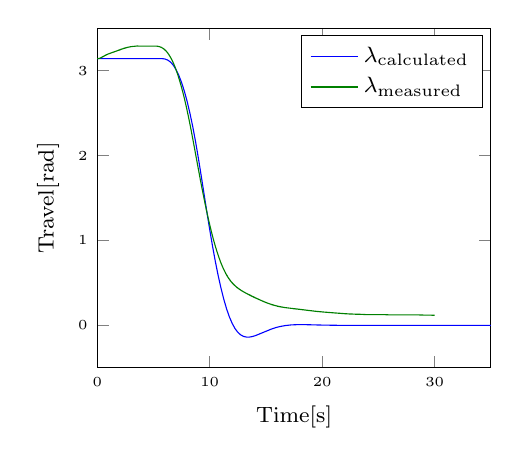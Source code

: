 % This file was created by matlab2tikz.
%
%The latest updates can be retrieved from
%  http://www.mathworks.com/matlabcentral/fileexchange/22022-matlab2tikz-matlab2tikz
%where you can also make suggestions and rate matlab2tikz.
%
\begin{tikzpicture}

\begin{axis}[%
width = 5cm,
at={(0.772in,0.516in)},
scale only axis,
xmin=0,
xmax=35,
xlabel={\footnotesize{Time[s]}},
ymin=-0.5,
ymax=3.5,
ylabel={\footnotesize{Travel[rad]}},
axis background/.style={fill=white},
ticklabel style = {font=\tiny},
legend style={legend cell align=left, align=left, draw=black, font = \footnotesize}
]
\addplot [color=blue]
  table[row sep=crcr]{%
0	3.142\\
5.75	3.142\\
6	3.138\\
6.25	3.126\\
6.5	3.103\\
6.75	3.067\\
7	3.014\\
7.25	2.946\\
7.5	2.86\\
7.75	2.756\\
8	2.634\\
8.25	2.493\\
8.5	2.335\\
8.75	2.157\\
9	1.963\\
9.25	1.756\\
9.75	1.332\\
10	1.127\\
10.25	0.933\\
10.5	0.752\\
10.75	0.587\\
11	0.439\\
11.25	0.308\\
11.5	0.194\\
11.75	0.099\\
12	0.022\\
12.25	-0.038\\
12.5	-0.082\\
12.75	-0.112\\
13	-0.13\\
13.25	-0.138\\
13.5	-0.139\\
13.75	-0.133\\
14	-0.124\\
14.25	-0.111\\
15.5	-0.043\\
15.75	-0.032\\
16	-0.022\\
16.25	-0.014\\
16.75	-0.002\\
17.25	0.005\\
17.75	0.008\\
18.5	0.008\\
20	0.003\\
21.5	0.0\\
23.5	-0.0\\
33.25	0\\
35	0\\
};
\addlegendentry{$\lambda_{\text{calculated}}$}

\addplot [color=black!50!green]
  table[row sep=crcr]{%
0	3.142\\
0.122	3.142\\
0.126	3.143\\
0.176	3.144\\
0.18	3.145\\
0.214	3.145\\
0.218	3.146\\
0.25	3.147\\
0.254	3.148\\
0.278	3.148\\
0.282	3.149\\
0.3	3.15\\
0.304	3.151\\
0.328	3.152\\
0.332	3.152\\
0.35	3.153\\
0.354	3.154\\
0.366	3.155\\
0.37	3.155\\
0.374	3.155\\
0.378	3.155\\
0.382	3.156\\
0.404	3.157\\
0.41	3.158\\
0.434	3.159\\
0.438	3.16\\
0.452	3.161\\
0.456	3.162\\
0.478	3.162\\
0.482	3.163\\
0.496	3.164\\
0.5	3.165\\
0.512	3.165\\
0.516	3.166\\
0.538	3.167\\
0.544	3.168\\
0.568	3.169\\
0.572	3.17\\
0.586	3.171\\
0.59	3.172\\
0.606	3.172\\
0.61	3.173\\
0.63	3.174\\
0.634	3.175\\
0.648	3.175\\
0.652	3.176\\
0.67	3.177\\
0.674	3.178\\
0.692	3.178\\
0.696	3.179\\
0.714	3.18\\
0.718	3.181\\
0.74	3.181\\
0.744	3.182\\
0.76	3.183\\
0.764	3.184\\
0.786	3.185\\
0.79	3.185\\
0.808	3.186\\
0.812	3.187\\
0.832	3.188\\
0.836	3.188\\
0.856	3.189\\
0.86	3.19\\
0.886	3.191\\
0.89	3.191\\
0.912	3.192\\
0.916	3.193\\
0.938	3.194\\
0.942	3.195\\
0.964	3.195\\
0.968	3.196\\
0.996	3.197\\
1	3.198\\
1.024	3.198\\
1.028	3.199\\
1.052	3.2\\
1.056	3.201\\
1.084	3.201\\
1.088	3.202\\
1.112	3.203\\
1.116	3.204\\
1.144	3.204\\
1.148	3.205\\
1.176	3.206\\
1.18	3.207\\
1.208	3.208\\
1.212	3.208\\
1.24	3.209\\
1.244	3.21\\
1.274	3.211\\
1.278	3.211\\
1.306	3.212\\
1.31	3.213\\
1.34	3.214\\
1.344	3.214\\
1.372	3.215\\
1.376	3.216\\
1.406	3.217\\
1.41	3.218\\
1.438	3.218\\
1.442	3.219\\
1.472	3.22\\
1.476	3.221\\
1.504	3.221\\
1.508	3.222\\
1.538	3.223\\
1.542	3.224\\
1.568	3.224\\
1.572	3.225\\
1.602	3.226\\
1.606	3.227\\
1.632	3.227\\
1.636	3.228\\
1.668	3.229\\
1.672	3.23\\
1.696	3.231\\
1.7	3.231\\
1.732	3.232\\
1.736	3.233\\
1.76	3.234\\
1.764	3.234\\
1.792	3.235\\
1.796	3.236\\
1.822	3.237\\
1.826	3.237\\
1.856	3.238\\
1.86	3.239\\
1.886	3.24\\
1.89	3.241\\
1.916	3.241\\
1.92	3.242\\
1.948	3.243\\
1.952	3.244\\
1.98	3.244\\
1.984	3.245\\
2.012	3.246\\
2.016	3.247\\
2.044	3.247\\
2.048	3.248\\
2.076	3.249\\
2.08	3.25\\
2.108	3.251\\
2.112	3.251\\
2.142	3.252\\
2.146	3.253\\
2.174	3.254\\
2.178	3.254\\
2.208	3.255\\
2.212	3.256\\
2.24	3.257\\
2.244	3.257\\
2.28	3.258\\
2.284	3.259\\
2.314	3.26\\
2.318	3.26\\
2.348	3.261\\
2.352	3.262\\
2.384	3.263\\
2.388	3.264\\
2.426	3.264\\
2.43	3.265\\
2.46	3.266\\
2.464	3.267\\
2.504	3.267\\
2.508	3.268\\
2.546	3.269\\
2.55	3.27\\
2.59	3.27\\
2.594	3.271\\
2.636	3.272\\
2.64	3.273\\
2.682	3.274\\
2.686	3.274\\
2.73	3.275\\
2.734	3.276\\
2.786	3.277\\
2.79	3.277\\
2.842	3.278\\
2.846	3.279\\
2.904	3.28\\
2.908	3.28\\
2.964	3.281\\
2.968	3.282\\
3.038	3.283\\
3.042	3.283\\
3.114	3.284\\
3.118	3.285\\
3.216	3.286\\
3.22	3.287\\
3.328	3.287\\
3.332	3.288\\
3.534	3.289\\
3.538	3.29\\
5.318	3.289\\
5.322	3.288\\
5.398	3.287\\
5.402	3.287\\
5.452	3.286\\
5.456	3.285\\
5.498	3.284\\
5.502	3.283\\
5.538	3.283\\
5.542	3.282\\
5.572	3.281\\
5.576	3.28\\
5.604	3.28\\
5.608	3.279\\
5.632	3.278\\
5.636	3.277\\
5.66	3.277\\
5.664	3.276\\
5.688	3.275\\
5.692	3.274\\
5.708	3.274\\
5.712	3.273\\
5.734	3.272\\
5.738	3.271\\
5.752	3.27\\
5.756	3.27\\
5.776	3.269\\
5.78	3.268\\
5.794	3.267\\
5.798	3.267\\
5.812	3.266\\
5.816	3.265\\
5.832	3.264\\
5.836	3.264\\
5.85	3.263\\
5.854	3.262\\
5.866	3.261\\
5.87	3.26\\
5.882	3.26\\
5.886	3.259\\
5.898	3.258\\
5.902	3.257\\
5.914	3.257\\
5.918	3.256\\
5.93	3.255\\
5.934	3.254\\
5.944	3.254\\
5.948	3.253\\
5.958	3.252\\
5.962	3.251\\
5.972	3.251\\
5.976	3.25\\
5.986	3.249\\
5.992	3.247\\
6.004	3.247\\
6.008	3.246\\
6.016	3.245\\
6.02	3.244\\
6.03	3.244\\
6.036	3.242\\
6.048	3.241\\
6.052	3.241\\
6.06	3.24\\
6.066	3.238\\
6.076	3.237\\
6.08	3.237\\
6.088	3.236\\
6.094	3.234\\
6.104	3.234\\
6.108	3.233\\
6.116	3.232\\
6.122	3.231\\
6.132	3.23\\
6.138	3.228\\
6.146	3.227\\
6.15	3.227\\
6.158	3.226\\
6.164	3.224\\
6.172	3.224\\
6.178	3.222\\
6.188	3.221\\
6.194	3.22\\
6.202	3.219\\
6.208	3.218\\
6.216	3.217\\
6.222	3.215\\
6.23	3.214\\
6.236	3.213\\
6.244	3.212\\
6.25	3.211\\
6.256	3.21\\
6.262	3.208\\
6.27	3.208\\
6.276	3.206\\
6.282	3.205\\
6.288	3.204\\
6.294	3.203\\
6.3	3.201\\
6.308	3.201\\
6.314	3.199\\
6.32	3.198\\
6.326	3.197\\
6.332	3.196\\
6.338	3.195\\
6.344	3.194\\
6.35	3.192\\
6.356	3.191\\
6.362	3.19\\
6.368	3.189\\
6.376	3.187\\
6.382	3.186\\
6.388	3.185\\
6.394	3.184\\
6.402	3.181\\
6.408	3.181\\
6.414	3.179\\
6.42	3.178\\
6.428	3.176\\
6.434	3.175\\
6.442	3.173\\
6.448	3.172\\
6.456	3.17\\
6.462	3.169\\
6.47	3.167\\
6.476	3.166\\
6.484	3.164\\
6.49	3.163\\
6.5	3.16\\
6.506	3.159\\
6.514	3.157\\
6.52	3.156\\
6.53	3.153\\
6.536	3.152\\
6.546	3.149\\
6.552	3.148\\
6.562	3.145\\
6.566	3.145\\
6.574	3.142\\
6.58	3.142\\
6.59	3.139\\
6.594	3.138\\
6.602	3.135\\
6.606	3.135\\
6.616	3.132\\
6.622	3.131\\
6.632	3.128\\
6.636	3.127\\
6.646	3.124\\
6.65	3.123\\
6.66	3.12\\
6.664	3.119\\
6.674	3.116\\
6.678	3.116\\
6.688	3.112\\
6.692	3.112\\
6.702	3.109\\
6.706	3.108\\
6.718	3.104\\
6.722	3.103\\
6.734	3.099\\
6.738	3.099\\
6.752	3.094\\
6.756	3.093\\
6.77	3.089\\
6.774	3.088\\
6.788	3.083\\
6.792	3.083\\
6.808	3.077\\
6.812	3.076\\
6.83	3.07\\
6.834	3.069\\
6.852	3.063\\
6.856	3.063\\
6.878	3.055\\
6.882	3.054\\
6.908	3.045\\
6.912	3.044\\
6.948	3.031\\
6.952	3.03\\
6.996	3.014\\
7	3.014\\
7.204	2.935\\
7.21	2.931\\
7.248	2.916\\
7.254	2.913\\
7.28	2.902\\
7.286	2.899\\
7.312	2.888\\
7.318	2.885\\
7.336	2.878\\
7.342	2.875\\
7.36	2.867\\
7.366	2.864\\
7.38	2.858\\
7.386	2.855\\
7.402	2.848\\
7.408	2.845\\
7.42	2.839\\
7.426	2.836\\
7.438	2.831\\
7.444	2.828\\
7.454	2.823\\
7.46	2.82\\
7.47	2.816\\
7.476	2.813\\
7.486	2.808\\
7.492	2.805\\
7.5	2.801\\
7.506	2.798\\
7.514	2.794\\
7.52	2.791\\
7.528	2.787\\
7.534	2.784\\
7.542	2.78\\
7.548	2.777\\
7.556	2.773\\
7.564	2.769\\
7.574	2.764\\
7.58	2.761\\
7.586	2.758\\
7.594	2.753\\
7.604	2.749\\
7.61	2.746\\
7.616	2.743\\
7.624	2.738\\
7.632	2.734\\
7.638	2.731\\
7.644	2.728\\
7.652	2.724\\
7.66	2.72\\
7.668	2.715\\
7.676	2.711\\
7.684	2.707\\
7.69	2.704\\
7.698	2.699\\
7.706	2.695\\
7.714	2.691\\
7.72	2.688\\
7.728	2.683\\
7.734	2.68\\
7.742	2.675\\
7.748	2.672\\
7.756	2.668\\
7.762	2.665\\
7.77	2.66\\
7.776	2.657\\
7.784	2.652\\
7.79	2.649\\
7.8	2.643\\
7.806	2.64\\
7.816	2.634\\
7.822	2.631\\
7.83	2.626\\
7.836	2.623\\
7.846	2.617\\
7.852	2.614\\
7.862	2.608\\
7.866	2.605\\
7.874	2.601\\
7.878	2.599\\
7.888	2.592\\
7.894	2.589\\
7.904	2.583\\
7.91	2.58\\
7.922	2.572\\
7.928	2.569\\
7.94	2.562\\
7.946	2.559\\
7.958	2.551\\
7.964	2.548\\
7.978	2.539\\
7.984	2.536\\
7.998	2.526\\
8.004	2.523\\
8.018	2.514\\
8.022	2.512\\
8.032	2.506\\
8.036	2.503\\
8.05	2.494\\
8.054	2.492\\
8.066	2.484\\
8.07	2.482\\
8.084	2.473\\
8.09	2.47\\
8.106	2.459\\
8.11	2.457\\
8.126	2.446\\
8.132	2.443\\
8.152	2.429\\
8.158	2.426\\
8.176	2.414\\
8.18	2.411\\
8.198	2.399\\
8.202	2.397\\
8.22	2.385\\
8.224	2.382\\
8.242	2.37\\
8.246	2.368\\
8.266	2.354\\
8.27	2.352\\
8.292	2.336\\
8.296	2.334\\
8.318	2.319\\
8.322	2.316\\
8.348	2.298\\
8.352	2.296\\
8.376	2.279\\
8.38	2.276\\
8.408	2.256\\
8.412	2.254\\
8.438	2.236\\
8.442	2.233\\
8.478	2.207\\
8.482	2.205\\
8.512	2.184\\
8.516	2.181\\
8.554	2.154\\
8.558	2.151\\
8.596	2.124\\
8.6	2.121\\
8.644	2.089\\
8.648	2.087\\
8.69	2.056\\
8.694	2.054\\
8.738	2.022\\
8.742	2.019\\
8.786	1.987\\
8.79	1.985\\
8.838	1.95\\
8.842	1.947\\
8.884	1.917\\
8.888	1.914\\
8.932	1.882\\
8.936	1.88\\
8.976	1.851\\
8.98	1.848\\
9.018	1.821\\
9.022	1.819\\
9.056	1.794\\
9.06	1.792\\
9.098	1.764\\
9.102	1.762\\
9.134	1.739\\
9.138	1.736\\
9.168	1.715\\
9.172	1.713\\
9.2	1.693\\
9.204	1.69\\
9.232	1.671\\
9.236	1.668\\
9.262	1.65\\
9.266	1.647\\
9.29	1.631\\
9.294	1.628\\
9.318	1.611\\
9.322	1.609\\
9.344	1.594\\
9.348	1.592\\
9.368	1.578\\
9.372	1.575\\
9.392	1.562\\
9.396	1.559\\
9.416	1.545\\
9.42	1.543\\
9.438	1.531\\
9.442	1.529\\
9.462	1.515\\
9.466	1.513\\
9.482	1.502\\
9.486	1.499\\
9.502	1.489\\
9.506	1.486\\
9.524	1.474\\
9.53	1.471\\
9.55	1.457\\
9.556	1.454\\
9.572	1.443\\
9.576	1.441\\
9.592	1.43\\
9.596	1.428\\
9.61	1.419\\
9.616	1.416\\
9.632	1.405\\
9.636	1.403\\
9.65	1.394\\
9.654	1.391\\
9.666	1.384\\
9.67	1.381\\
9.682	1.374\\
9.686	1.371\\
9.698	1.364\\
9.704	1.361\\
9.718	1.351\\
9.722	1.349\\
9.732	1.343\\
9.736	1.341\\
9.748	1.333\\
9.752	1.331\\
9.762	1.325\\
9.766	1.322\\
9.778	1.315\\
9.784	1.312\\
9.796	1.304\\
9.8	1.302\\
9.81	1.295\\
9.814	1.293\\
9.824	1.287\\
9.83	1.284\\
9.842	1.276\\
9.848	1.273\\
9.86	1.266\\
9.866	1.262\\
9.876	1.256\\
9.882	1.253\\
9.894	1.246\\
9.9	1.243\\
9.91	1.236\\
9.916	1.233\\
9.926	1.227\\
9.932	1.224\\
9.942	1.218\\
9.948	1.215\\
9.958	1.209\\
9.964	1.206\\
9.972	1.201\\
9.978	1.198\\
9.988	1.192\\
9.994	1.189\\
10.004	1.183\\
10.012	1.179\\
10.022	1.173\\
10.03	1.169\\
10.04	1.163\\
10.048	1.159\\
10.056	1.154\\
10.062	1.151\\
10.07	1.147\\
10.076	1.144\\
10.084	1.139\\
10.09	1.136\\
10.098	1.131\\
10.104	1.128\\
10.112	1.124\\
10.12	1.12\\
10.128	1.115\\
10.134	1.112\\
10.142	1.108\\
10.15	1.104\\
10.158	1.099\\
10.166	1.095\\
10.174	1.091\\
10.182	1.087\\
10.19	1.082\\
10.198	1.078\\
10.204	1.075\\
10.21	1.072\\
10.218	1.068\\
10.228	1.063\\
10.236	1.058\\
10.246	1.054\\
10.254	1.049\\
10.266	1.044\\
10.274	1.039\\
10.284	1.035\\
10.29	1.032\\
10.298	1.028\\
10.306	1.023\\
10.318	1.018\\
10.324	1.015\\
10.332	1.011\\
10.338	1.008\\
10.348	1.003\\
10.354	1.0\\
10.364	0.996\\
10.372	0.991\\
10.388	0.984\\
10.394	0.981\\
10.404	0.976\\
10.41	0.973\\
10.42	0.969\\
10.426	0.966\\
10.44	0.96\\
10.446	0.956\\
10.46	0.95\\
10.466	0.947\\
10.478	0.942\\
10.484	0.939\\
10.502	0.931\\
10.508	0.928\\
10.526	0.92\\
10.532	0.917\\
10.55	0.91\\
10.556	0.907\\
10.58	0.897\\
10.586	0.894\\
10.618	0.881\\
10.624	0.877\\
10.654	0.865\\
10.658	0.864\\
10.684	0.853\\
10.69	0.85\\
10.932	0.758\\
10.936	0.757\\
10.972	0.744\\
10.976	0.743\\
11.004	0.733\\
11.008	0.732\\
11.032	0.724\\
11.036	0.723\\
11.06	0.715\\
11.064	0.714\\
11.08	0.709\\
11.084	0.708\\
11.104	0.701\\
11.108	0.7\\
11.124	0.695\\
11.128	0.694\\
11.146	0.688\\
11.15	0.687\\
11.164	0.683\\
11.168	0.682\\
11.18	0.678\\
11.184	0.677\\
11.196	0.673\\
11.2	0.673\\
11.214	0.668\\
11.218	0.667\\
11.232	0.663\\
11.236	0.662\\
11.246	0.659\\
11.25	0.658\\
11.262	0.654\\
11.266	0.653\\
11.276	0.65\\
11.28	0.65\\
11.29	0.647\\
11.294	0.646\\
11.304	0.643\\
11.308	0.642\\
11.316	0.64\\
11.32	0.639\\
11.33	0.636\\
11.334	0.635\\
11.342	0.633\\
11.346	0.632\\
11.356	0.629\\
11.36	0.628\\
11.368	0.626\\
11.372	0.625\\
11.38	0.623\\
11.384	0.622\\
11.392	0.62\\
11.396	0.619\\
11.404	0.617\\
11.408	0.616\\
11.414	0.614\\
11.418	0.614\\
11.426	0.611\\
11.43	0.611\\
11.438	0.608\\
11.444	0.607\\
11.454	0.604\\
11.46	0.604\\
11.47	0.601\\
11.476	0.6\\
11.484	0.597\\
11.488	0.597\\
11.496	0.594\\
11.502	0.594\\
11.51	0.591\\
11.516	0.591\\
11.526	0.588\\
11.532	0.587\\
11.54	0.584\\
11.546	0.584\\
11.554	0.581\\
11.56	0.581\\
11.568	0.578\\
11.574	0.578\\
11.582	0.575\\
11.588	0.574\\
11.596	0.572\\
11.602	0.571\\
11.61	0.569\\
11.616	0.568\\
11.624	0.566\\
11.632	0.565\\
11.64	0.563\\
11.646	0.562\\
11.654	0.56\\
11.66	0.559\\
11.666	0.558\\
11.672	0.557\\
11.678	0.555\\
11.684	0.555\\
11.69	0.553\\
11.694	0.552\\
11.698	0.551\\
11.704	0.551\\
11.712	0.548\\
11.72	0.548\\
11.726	0.546\\
11.732	0.545\\
11.74	0.543\\
11.748	0.542\\
11.754	0.541\\
11.76	0.54\\
11.766	0.538\\
11.774	0.538\\
11.782	0.535\\
11.79	0.535\\
11.796	0.533\\
11.802	0.532\\
11.808	0.531\\
11.816	0.53\\
11.822	0.528\\
11.83	0.528\\
11.838	0.525\\
11.846	0.525\\
11.852	0.523\\
11.86	0.522\\
11.866	0.521\\
11.874	0.52\\
11.88	0.518\\
11.888	0.518\\
11.894	0.516\\
11.902	0.515\\
11.908	0.514\\
11.916	0.513\\
11.922	0.512\\
11.93	0.511\\
11.936	0.509\\
11.946	0.509\\
11.952	0.507\\
11.96	0.506\\
11.966	0.505\\
11.974	0.504\\
11.98	0.502\\
11.99	0.502\\
11.996	0.5\\
12.004	0.499\\
12.008	0.499\\
12.016	0.498\\
12.022	0.496\\
12.032	0.495\\
12.038	0.494\\
12.048	0.493\\
12.054	0.492\\
12.064	0.491\\
12.07	0.489\\
12.08	0.489\\
12.084	0.488\\
12.09	0.487\\
12.094	0.486\\
12.102	0.486\\
12.106	0.485\\
12.114	0.484\\
12.118	0.483\\
12.124	0.482\\
12.128	0.482\\
12.136	0.481\\
12.14	0.48\\
12.148	0.479\\
12.152	0.479\\
12.16	0.478\\
12.164	0.477\\
12.172	0.476\\
12.176	0.476\\
12.184	0.475\\
12.188	0.474\\
12.194	0.473\\
12.198	0.472\\
12.208	0.472\\
12.212	0.471\\
12.22	0.47\\
12.224	0.469\\
12.232	0.469\\
12.236	0.468\\
12.246	0.467\\
12.252	0.466\\
12.264	0.465\\
12.268	0.464\\
12.278	0.463\\
12.284	0.462\\
12.296	0.461\\
12.3	0.46\\
12.31	0.459\\
12.314	0.459\\
12.322	0.458\\
12.326	0.457\\
12.336	0.456\\
12.34	0.456\\
12.35	0.455\\
12.354	0.454\\
12.364	0.453\\
12.368	0.453\\
12.378	0.452\\
12.382	0.451\\
12.392	0.45\\
12.396	0.449\\
12.406	0.449\\
12.41	0.448\\
12.42	0.447\\
12.424	0.446\\
12.436	0.446\\
12.44	0.445\\
12.45	0.444\\
12.454	0.443\\
12.464	0.443\\
12.468	0.442\\
12.48	0.441\\
12.484	0.44\\
12.494	0.439\\
12.498	0.439\\
12.51	0.438\\
12.514	0.437\\
12.524	0.436\\
12.528	0.436\\
12.54	0.435\\
12.544	0.434\\
12.556	0.433\\
12.56	0.433\\
12.572	0.432\\
12.576	0.431\\
12.588	0.43\\
12.592	0.43\\
12.604	0.429\\
12.608	0.428\\
12.622	0.427\\
12.626	0.426\\
12.638	0.426\\
12.642	0.425\\
12.656	0.424\\
12.66	0.423\\
12.672	0.423\\
12.676	0.422\\
12.688	0.421\\
12.692	0.42\\
12.706	0.42\\
12.71	0.419\\
12.724	0.418\\
12.728	0.417\\
12.742	0.416\\
12.746	0.416\\
12.76	0.415\\
12.764	0.414\\
12.776	0.413\\
12.78	0.413\\
12.796	0.412\\
12.8	0.411\\
12.816	0.41\\
12.82	0.41\\
12.832	0.409\\
12.836	0.408\\
12.852	0.407\\
12.856	0.407\\
12.872	0.406\\
12.876	0.405\\
12.89	0.404\\
12.894	0.403\\
12.908	0.403\\
12.912	0.402\\
12.93	0.401\\
12.934	0.4\\
12.948	0.4\\
12.952	0.399\\
12.968	0.398\\
12.972	0.397\\
12.988	0.397\\
12.992	0.396\\
13.008	0.395\\
13.012	0.394\\
13.03	0.393\\
13.034	0.393\\
13.048	0.392\\
13.052	0.391\\
13.07	0.39\\
13.074	0.39\\
13.09	0.389\\
13.094	0.388\\
13.112	0.387\\
13.116	0.387\\
13.132	0.386\\
13.136	0.385\\
13.154	0.384\\
13.158	0.383\\
13.174	0.383\\
13.178	0.382\\
13.198	0.381\\
13.202	0.38\\
13.216	0.38\\
13.22	0.379\\
13.24	0.378\\
13.244	0.377\\
13.26	0.377\\
13.264	0.376\\
13.284	0.375\\
13.288	0.374\\
13.302	0.374\\
13.306	0.373\\
13.326	0.372\\
13.33	0.371\\
13.346	0.37\\
13.35	0.37\\
13.37	0.369\\
13.374	0.368\\
13.394	0.367\\
13.398	0.367\\
13.414	0.366\\
13.418	0.365\\
13.44	0.364\\
13.444	0.364\\
13.46	0.363\\
13.464	0.362\\
13.484	0.361\\
13.488	0.36\\
13.508	0.36\\
13.512	0.359\\
13.528	0.358\\
13.532	0.357\\
13.554	0.357\\
13.558	0.356\\
13.576	0.355\\
13.58	0.354\\
13.6	0.354\\
13.604	0.353\\
13.624	0.352\\
13.628	0.351\\
13.646	0.351\\
13.65	0.35\\
13.67	0.349\\
13.674	0.348\\
13.694	0.347\\
13.698	0.347\\
13.716	0.346\\
13.72	0.345\\
13.742	0.344\\
13.746	0.344\\
13.764	0.343\\
13.768	0.342\\
13.788	0.341\\
13.792	0.341\\
13.814	0.34\\
13.818	0.339\\
13.834	0.338\\
13.838	0.337\\
13.86	0.337\\
13.864	0.336\\
13.886	0.335\\
13.89	0.334\\
13.908	0.334\\
13.912	0.333\\
13.932	0.332\\
13.936	0.331\\
13.96	0.331\\
13.964	0.33\\
13.984	0.329\\
13.988	0.328\\
14.006	0.328\\
14.01	0.327\\
14.032	0.326\\
14.036	0.325\\
14.058	0.324\\
14.062	0.324\\
14.08	0.323\\
14.084	0.322\\
14.106	0.321\\
14.11	0.321\\
14.132	0.32\\
14.136	0.319\\
14.158	0.318\\
14.162	0.318\\
14.18	0.317\\
14.184	0.316\\
14.206	0.315\\
14.21	0.314\\
14.232	0.314\\
14.236	0.313\\
14.26	0.312\\
14.264	0.311\\
14.282	0.311\\
14.286	0.31\\
14.308	0.309\\
14.312	0.308\\
14.334	0.308\\
14.338	0.307\\
14.36	0.306\\
14.364	0.305\\
14.386	0.304\\
14.39	0.304\\
14.41	0.303\\
14.414	0.302\\
14.436	0.301\\
14.44	0.301\\
14.462	0.3\\
14.466	0.299\\
14.49	0.298\\
14.494	0.298\\
14.512	0.297\\
14.516	0.296\\
14.538	0.295\\
14.542	0.295\\
14.566	0.294\\
14.57	0.293\\
14.592	0.292\\
14.596	0.291\\
14.618	0.291\\
14.622	0.29\\
14.642	0.289\\
14.646	0.288\\
14.668	0.288\\
14.672	0.287\\
14.696	0.286\\
14.7	0.285\\
14.724	0.285\\
14.728	0.284\\
14.75	0.283\\
14.754	0.282\\
14.776	0.281\\
14.78	0.281\\
14.802	0.28\\
14.806	0.279\\
14.832	0.278\\
14.836	0.278\\
14.86	0.277\\
14.864	0.276\\
14.888	0.275\\
14.892	0.275\\
14.916	0.274\\
14.92	0.273\\
14.946	0.272\\
14.95	0.272\\
14.974	0.271\\
14.978	0.27\\
15.004	0.269\\
15.008	0.268\\
15.034	0.268\\
15.038	0.267\\
15.062	0.266\\
15.066	0.265\\
15.092	0.265\\
15.096	0.264\\
15.122	0.263\\
15.126	0.262\\
15.154	0.262\\
15.158	0.261\\
15.184	0.26\\
15.188	0.259\\
15.214	0.258\\
15.218	0.258\\
15.244	0.257\\
15.248	0.256\\
15.278	0.255\\
15.282	0.255\\
15.312	0.254\\
15.316	0.253\\
15.344	0.252\\
15.348	0.252\\
15.376	0.251\\
15.38	0.25\\
15.412	0.249\\
15.416	0.249\\
15.446	0.248\\
15.45	0.247\\
15.478	0.246\\
15.482	0.245\\
15.518	0.245\\
15.522	0.244\\
15.552	0.243\\
15.556	0.242\\
15.592	0.242\\
15.596	0.241\\
15.634	0.24\\
15.638	0.239\\
15.67	0.239\\
15.674	0.238\\
15.71	0.237\\
15.714	0.236\\
15.752	0.235\\
15.756	0.235\\
15.796	0.234\\
15.8	0.233\\
15.84	0.232\\
15.844	0.232\\
15.884	0.231\\
15.888	0.23\\
15.934	0.229\\
15.938	0.229\\
15.982	0.228\\
15.986	0.227\\
16.028	0.226\\
16.032	0.225\\
16.082	0.225\\
16.086	0.224\\
16.13	0.223\\
16.134	0.222\\
16.186	0.222\\
16.19	0.221\\
16.244	0.22\\
16.248	0.219\\
16.302	0.219\\
16.306	0.218\\
16.362	0.217\\
16.366	0.216\\
16.43	0.216\\
16.434	0.215\\
16.502	0.214\\
16.506	0.213\\
16.566	0.212\\
16.57	0.212\\
16.648	0.211\\
16.652	0.21\\
16.724	0.209\\
16.728	0.209\\
16.808	0.208\\
16.812	0.207\\
16.894	0.206\\
16.898	0.206\\
16.984	0.205\\
16.988	0.204\\
17.082	0.203\\
17.086	0.202\\
17.17	0.202\\
17.174	0.201\\
17.27	0.2\\
17.274	0.199\\
17.372	0.199\\
17.376	0.198\\
17.472	0.197\\
17.476	0.196\\
17.574	0.196\\
17.578	0.195\\
17.674	0.194\\
17.678	0.193\\
17.776	0.193\\
17.78	0.192\\
17.866	0.191\\
17.87	0.19\\
17.966	0.189\\
17.97	0.189\\
18.064	0.188\\
18.068	0.187\\
18.154	0.186\\
18.158	0.186\\
18.244	0.185\\
18.248	0.184\\
18.344	0.183\\
18.348	0.183\\
18.434	0.182\\
18.438	0.181\\
18.53	0.18\\
18.534	0.179\\
18.618	0.179\\
18.622	0.178\\
18.716	0.177\\
18.72	0.176\\
18.804	0.176\\
18.808	0.175\\
18.896	0.174\\
18.9	0.173\\
18.994	0.173\\
18.998	0.172\\
19.094	0.171\\
19.098	0.17\\
19.184	0.17\\
19.188	0.169\\
19.284	0.168\\
19.288	0.167\\
19.384	0.166\\
19.388	0.166\\
19.498	0.165\\
19.502	0.164\\
19.602	0.163\\
19.606	0.163\\
19.72	0.162\\
19.724	0.161\\
19.848	0.16\\
19.852	0.16\\
19.978	0.159\\
19.982	0.158\\
20.11	0.157\\
20.114	0.156\\
20.252	0.156\\
20.256	0.155\\
20.398	0.154\\
20.402	0.153\\
20.532	0.153\\
20.536	0.152\\
20.674	0.151\\
20.678	0.15\\
20.816	0.15\\
20.82	0.149\\
20.962	0.148\\
20.966	0.147\\
21.108	0.146\\
21.112	0.146\\
21.252	0.145\\
21.256	0.144\\
21.41	0.143\\
21.414	0.143\\
21.566	0.142\\
21.57	0.141\\
21.712	0.14\\
21.716	0.14\\
21.854	0.139\\
21.858	0.138\\
22.014	0.137\\
22.018	0.137\\
22.202	0.136\\
22.206	0.135\\
22.418	0.134\\
22.422	0.133\\
22.678	0.133\\
22.682	0.132\\
23.006	0.131\\
23.01	0.13\\
23.368	0.13\\
23.372	0.129\\
23.8	0.128\\
23.804	0.127\\
25.274	0.127\\
25.278	0.126\\
25.828	0.125\\
25.832	0.124\\
28.204	0.123\\
28.208	0.123\\
28.946	0.122\\
28.95	0.121\\
29.392	0.12\\
29.396	0.12\\
30.004	0.119\\
};
\addlegendentry{$\lambda_{\text{measured}}$}

\end{axis}
\end{tikzpicture}%
